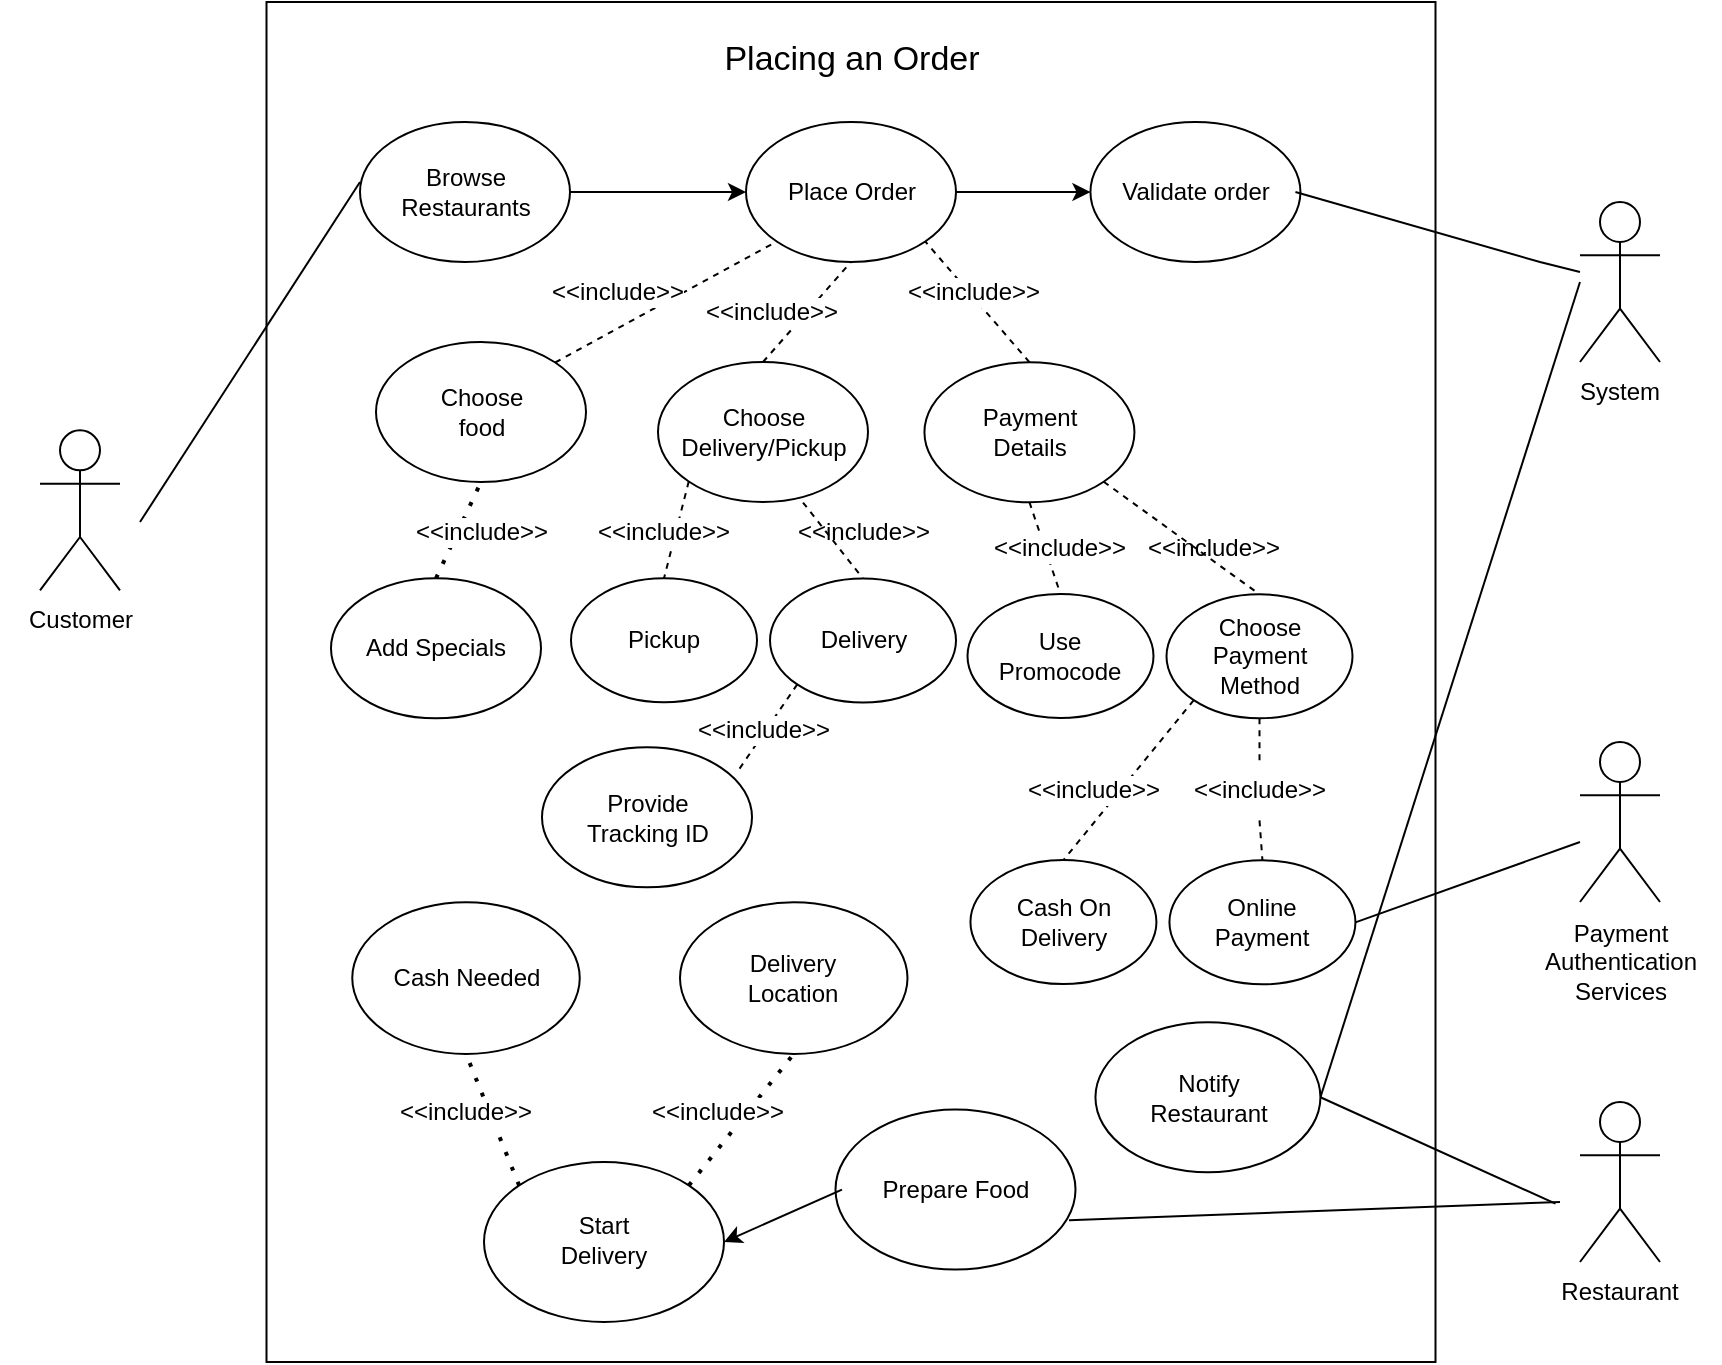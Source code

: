 <mxfile version="21.3.2" type="device">
  <diagram name="Page-1" id="yXvFdDI3505ffVBM7fKJ">
    <mxGraphModel dx="1264" dy="764" grid="1" gridSize="10" guides="1" tooltips="1" connect="1" arrows="1" fold="1" page="1" pageScale="1" pageWidth="850" pageHeight="1100" math="0" shadow="0">
      <root>
        <mxCell id="0" />
        <mxCell id="1" parent="0" />
        <mxCell id="_mpX8QCAubQIfBplY78N-91" value="" style="rounded=0;whiteSpace=wrap;html=1;fontColor=default;fillColor=none;" vertex="1" parent="1">
          <mxGeometry x="173.25" y="50" width="584.5" height="680" as="geometry" />
        </mxCell>
        <mxCell id="_mpX8QCAubQIfBplY78N-110" value="" style="ellipse;whiteSpace=wrap;html=1;" vertex="1" parent="1">
          <mxGeometry x="216.13" y="500.13" width="113.75" height="75.83" as="geometry" />
        </mxCell>
        <mxCell id="_mpX8QCAubQIfBplY78N-2" value="Actor" style="shape=umlActor;verticalLabelPosition=bottom;verticalAlign=top;outlineConnect=0;html=1;horizontal=1;fontColor=none;noLabel=1;" vertex="1" parent="1">
          <mxGeometry x="60" y="264.16" width="40" height="80" as="geometry" />
        </mxCell>
        <mxCell id="_mpX8QCAubQIfBplY78N-3" value="Customer" style="text;html=1;align=center;verticalAlign=middle;resizable=0;points=[];autosize=1;strokeColor=none;fillColor=none;" vertex="1" parent="1">
          <mxGeometry x="40" y="344.16" width="80" height="30" as="geometry" />
        </mxCell>
        <mxCell id="_mpX8QCAubQIfBplY78N-4" value="Actor" style="shape=umlActor;verticalLabelPosition=bottom;verticalAlign=top;outlineConnect=0;html=1;horizontal=1;fontColor=none;noLabel=1;" vertex="1" parent="1">
          <mxGeometry x="830" y="420" width="40" height="80" as="geometry" />
        </mxCell>
        <mxCell id="_mpX8QCAubQIfBplY78N-5" value="Payment &lt;br&gt;Authentication &lt;br&gt;Services" style="text;html=1;align=center;verticalAlign=middle;resizable=0;points=[];autosize=1;strokeColor=none;fillColor=none;" vertex="1" parent="1">
          <mxGeometry x="800" y="500.13" width="100" height="60" as="geometry" />
        </mxCell>
        <mxCell id="_mpX8QCAubQIfBplY78N-6" value="" style="ellipse;whiteSpace=wrap;html=1;" vertex="1" parent="1">
          <mxGeometry x="220" y="110" width="105" height="70" as="geometry" />
        </mxCell>
        <mxCell id="_mpX8QCAubQIfBplY78N-7" style="edgeStyle=orthogonalEdgeStyle;rounded=0;orthogonalLoop=1;jettySize=auto;html=1;exitX=1;exitY=0.5;exitDx=0;exitDy=0;" edge="1" parent="1" source="_mpX8QCAubQIfBplY78N-6" target="_mpX8QCAubQIfBplY78N-10">
          <mxGeometry relative="1" as="geometry" />
        </mxCell>
        <mxCell id="_mpX8QCAubQIfBplY78N-8" value="Browse Restaurants" style="text;html=1;strokeColor=none;fillColor=none;align=center;verticalAlign=middle;whiteSpace=wrap;rounded=0;" vertex="1" parent="1">
          <mxGeometry x="228" y="122.5" width="90" height="45" as="geometry" />
        </mxCell>
        <mxCell id="_mpX8QCAubQIfBplY78N-9" style="edgeStyle=orthogonalEdgeStyle;rounded=0;orthogonalLoop=1;jettySize=auto;html=1;exitX=1;exitY=0.5;exitDx=0;exitDy=0;entryX=0;entryY=0.5;entryDx=0;entryDy=0;" edge="1" parent="1" source="_mpX8QCAubQIfBplY78N-10" target="_mpX8QCAubQIfBplY78N-12">
          <mxGeometry relative="1" as="geometry" />
        </mxCell>
        <mxCell id="_mpX8QCAubQIfBplY78N-10" value="" style="ellipse;whiteSpace=wrap;html=1;" vertex="1" parent="1">
          <mxGeometry x="413" y="110" width="105" height="70" as="geometry" />
        </mxCell>
        <mxCell id="_mpX8QCAubQIfBplY78N-11" value="Place Order" style="text;html=1;strokeColor=none;fillColor=none;align=center;verticalAlign=middle;whiteSpace=wrap;rounded=0;" vertex="1" parent="1">
          <mxGeometry x="425.5" y="125" width="80" height="40" as="geometry" />
        </mxCell>
        <mxCell id="_mpX8QCAubQIfBplY78N-12" value="" style="ellipse;whiteSpace=wrap;html=1;" vertex="1" parent="1">
          <mxGeometry x="585.22" y="110" width="105" height="70" as="geometry" />
        </mxCell>
        <mxCell id="_mpX8QCAubQIfBplY78N-13" value="Validate order" style="text;html=1;strokeColor=none;fillColor=none;align=center;verticalAlign=middle;whiteSpace=wrap;rounded=0;" vertex="1" parent="1">
          <mxGeometry x="587.72" y="120" width="100" height="50" as="geometry" />
        </mxCell>
        <mxCell id="_mpX8QCAubQIfBplY78N-14" value="Actor" style="shape=umlActor;verticalLabelPosition=bottom;verticalAlign=top;html=1;outlineConnect=0;fontColor=none;noLabel=1;" vertex="1" parent="1">
          <mxGeometry x="830" y="150" width="40" height="80" as="geometry" />
        </mxCell>
        <mxCell id="_mpX8QCAubQIfBplY78N-15" value="System" style="text;html=1;strokeColor=none;fillColor=none;align=center;verticalAlign=middle;whiteSpace=wrap;rounded=0;" vertex="1" parent="1">
          <mxGeometry x="820" y="230" width="60" height="30" as="geometry" />
        </mxCell>
        <mxCell id="_mpX8QCAubQIfBplY78N-16" value="" style="endArrow=none;html=1;rounded=0;" edge="1" parent="1">
          <mxGeometry width="50" height="50" relative="1" as="geometry">
            <mxPoint x="110" y="310" as="sourcePoint" />
            <mxPoint x="220" y="140" as="targetPoint" />
          </mxGeometry>
        </mxCell>
        <mxCell id="_mpX8QCAubQIfBplY78N-18" value="" style="endArrow=none;html=1;rounded=0;exitX=1;exitY=0.5;exitDx=0;exitDy=0;" edge="1" parent="1" source="_mpX8QCAubQIfBplY78N-13" target="_mpX8QCAubQIfBplY78N-14">
          <mxGeometry width="50" height="50" relative="1" as="geometry">
            <mxPoint x="640" y="145" as="sourcePoint" />
            <mxPoint x="740" y="270" as="targetPoint" />
            <Array as="points">
              <mxPoint x="810" y="180" />
            </Array>
          </mxGeometry>
        </mxCell>
        <mxCell id="_mpX8QCAubQIfBplY78N-20" value="" style="ellipse;whiteSpace=wrap;html=1;" vertex="1" parent="1">
          <mxGeometry x="228" y="220.0" width="105" height="70" as="geometry" />
        </mxCell>
        <mxCell id="_mpX8QCAubQIfBplY78N-21" value="Choose food" style="text;html=1;strokeColor=none;fillColor=none;align=center;verticalAlign=middle;whiteSpace=wrap;rounded=0;" vertex="1" parent="1">
          <mxGeometry x="251" y="240.0" width="60" height="30" as="geometry" />
        </mxCell>
        <mxCell id="_mpX8QCAubQIfBplY78N-22" value="" style="ellipse;whiteSpace=wrap;html=1;" vertex="1" parent="1">
          <mxGeometry x="205.5" y="338.16" width="105" height="70" as="geometry" />
        </mxCell>
        <mxCell id="_mpX8QCAubQIfBplY78N-25" value="Add Specials" style="text;html=1;strokeColor=none;fillColor=none;align=center;verticalAlign=middle;whiteSpace=wrap;rounded=0;" vertex="1" parent="1">
          <mxGeometry x="206" y="347.16" width="104" height="52" as="geometry" />
        </mxCell>
        <mxCell id="_mpX8QCAubQIfBplY78N-33" value="" style="ellipse;whiteSpace=wrap;html=1;" vertex="1" parent="1">
          <mxGeometry x="325.5" y="338.16" width="93" height="62" as="geometry" />
        </mxCell>
        <mxCell id="_mpX8QCAubQIfBplY78N-34" value="Pickup" style="text;html=1;strokeColor=none;fillColor=none;align=center;verticalAlign=middle;whiteSpace=wrap;rounded=0;" vertex="1" parent="1">
          <mxGeometry x="342" y="354.16" width="60" height="30" as="geometry" />
        </mxCell>
        <mxCell id="_mpX8QCAubQIfBplY78N-35" value="" style="endArrow=none;dashed=1;html=1;rounded=0;entryX=0.5;entryY=0;entryDx=0;entryDy=0;exitX=0;exitY=1;exitDx=0;exitDy=0;" edge="1" parent="1" source="_mpX8QCAubQIfBplY78N-52" target="_mpX8QCAubQIfBplY78N-33">
          <mxGeometry width="50" height="50" relative="1" as="geometry">
            <mxPoint x="299" y="536.17" as="sourcePoint" />
            <mxPoint x="409" y="516.17" as="targetPoint" />
          </mxGeometry>
        </mxCell>
        <mxCell id="_mpX8QCAubQIfBplY78N-36" value="" style="ellipse;whiteSpace=wrap;html=1;" vertex="1" parent="1">
          <mxGeometry x="311" y="422.67" width="105" height="70" as="geometry" />
        </mxCell>
        <mxCell id="_mpX8QCAubQIfBplY78N-37" value="Provide Tracking ID" style="text;html=1;strokeColor=none;fillColor=none;align=center;verticalAlign=middle;whiteSpace=wrap;rounded=0;" vertex="1" parent="1">
          <mxGeometry x="318.5" y="435.17" width="90" height="45" as="geometry" />
        </mxCell>
        <mxCell id="_mpX8QCAubQIfBplY78N-44" value="" style="endArrow=none;dashed=1;html=1;rounded=0;entryX=1;entryY=0;entryDx=0;entryDy=0;exitX=0;exitY=1;exitDx=0;exitDy=0;" edge="1" parent="1" source="_mpX8QCAubQIfBplY78N-66" target="_mpX8QCAubQIfBplY78N-37">
          <mxGeometry width="50" height="50" relative="1" as="geometry">
            <mxPoint x="302" y="641.17" as="sourcePoint" />
            <mxPoint x="366" y="596.17" as="targetPoint" />
          </mxGeometry>
        </mxCell>
        <mxCell id="_mpX8QCAubQIfBplY78N-45" value="&amp;lt;&amp;lt;include&amp;gt;&amp;gt;" style="text;html=1;strokeColor=none;fillColor=none;align=center;verticalAlign=middle;whiteSpace=wrap;rounded=0;labelBackgroundColor=default;" vertex="1" parent="1">
          <mxGeometry x="391.5" y="399.16" width="60" height="30" as="geometry" />
        </mxCell>
        <mxCell id="_mpX8QCAubQIfBplY78N-46" value="" style="endArrow=none;dashed=1;html=1;rounded=0;entryX=0;entryY=1;entryDx=0;entryDy=0;exitX=1;exitY=0;exitDx=0;exitDy=0;" edge="1" parent="1" source="_mpX8QCAubQIfBplY78N-20" target="_mpX8QCAubQIfBplY78N-10">
          <mxGeometry width="50" height="50" relative="1" as="geometry">
            <mxPoint x="330.5" y="210" as="sourcePoint" />
            <mxPoint x="380.5" y="160" as="targetPoint" />
          </mxGeometry>
        </mxCell>
        <mxCell id="_mpX8QCAubQIfBplY78N-47" value="" style="endArrow=none;dashed=1;html=1;dashPattern=1 3;strokeWidth=2;rounded=0;entryX=0.5;entryY=1;entryDx=0;entryDy=0;exitX=0.5;exitY=0;exitDx=0;exitDy=0;" edge="1" parent="1" source="_mpX8QCAubQIfBplY78N-22" target="_mpX8QCAubQIfBplY78N-20">
          <mxGeometry width="50" height="50" relative="1" as="geometry">
            <mxPoint x="340" y="330" as="sourcePoint" />
            <mxPoint x="390" y="280" as="targetPoint" />
          </mxGeometry>
        </mxCell>
        <mxCell id="_mpX8QCAubQIfBplY78N-48" value="&amp;lt;&amp;lt;include&amp;gt;&amp;gt;" style="text;html=1;strokeColor=none;fillColor=none;align=center;verticalAlign=middle;whiteSpace=wrap;rounded=0;labelBackgroundColor=default;" vertex="1" parent="1">
          <mxGeometry x="319" y="180" width="60" height="30" as="geometry" />
        </mxCell>
        <mxCell id="_mpX8QCAubQIfBplY78N-49" value="&amp;lt;&amp;lt;include&amp;gt;&amp;gt;" style="text;html=1;strokeColor=none;fillColor=none;align=center;verticalAlign=middle;whiteSpace=wrap;rounded=0;labelBackgroundColor=default;" vertex="1" parent="1">
          <mxGeometry x="250.5" y="300" width="60" height="30" as="geometry" />
        </mxCell>
        <mxCell id="_mpX8QCAubQIfBplY78N-52" value="" style="ellipse;whiteSpace=wrap;html=1;" vertex="1" parent="1">
          <mxGeometry x="369" y="230.0" width="105" height="70" as="geometry" />
        </mxCell>
        <mxCell id="_mpX8QCAubQIfBplY78N-53" value="Choose Delivery/Pickup" style="text;html=1;strokeColor=none;fillColor=none;align=center;verticalAlign=middle;whiteSpace=wrap;rounded=0;" vertex="1" parent="1">
          <mxGeometry x="391.5" y="250.0" width="60" height="30" as="geometry" />
        </mxCell>
        <mxCell id="_mpX8QCAubQIfBplY78N-54" value="" style="endArrow=none;dashed=1;html=1;rounded=0;entryX=0.5;entryY=1;entryDx=0;entryDy=0;exitX=0.5;exitY=0;exitDx=0;exitDy=0;" edge="1" parent="1" source="_mpX8QCAubQIfBplY78N-52" target="_mpX8QCAubQIfBplY78N-10">
          <mxGeometry width="50" height="50" relative="1" as="geometry">
            <mxPoint x="422" y="230" as="sourcePoint" />
            <mxPoint x="426" y="180" as="targetPoint" />
          </mxGeometry>
        </mxCell>
        <mxCell id="_mpX8QCAubQIfBplY78N-51" value="&amp;lt;&amp;lt;include&amp;gt;&amp;gt;" style="text;html=1;strokeColor=none;fillColor=none;align=center;verticalAlign=middle;whiteSpace=wrap;rounded=0;labelBackgroundColor=default;" vertex="1" parent="1">
          <mxGeometry x="395.5" y="190" width="60" height="30" as="geometry" />
        </mxCell>
        <mxCell id="_mpX8QCAubQIfBplY78N-60" value="" style="ellipse;whiteSpace=wrap;html=1;" vertex="1" parent="1">
          <mxGeometry x="502.22" y="230.13" width="105" height="70" as="geometry" />
        </mxCell>
        <mxCell id="_mpX8QCAubQIfBplY78N-61" value="Payment Details" style="text;html=1;strokeColor=none;fillColor=none;align=center;verticalAlign=middle;whiteSpace=wrap;rounded=0;" vertex="1" parent="1">
          <mxGeometry x="525.22" y="250.13" width="60" height="30" as="geometry" />
        </mxCell>
        <mxCell id="_mpX8QCAubQIfBplY78N-62" value="" style="endArrow=none;dashed=1;html=1;rounded=0;entryX=1;entryY=1;entryDx=0;entryDy=0;exitX=0.5;exitY=0;exitDx=0;exitDy=0;" edge="1" source="_mpX8QCAubQIfBplY78N-60" parent="1" target="_mpX8QCAubQIfBplY78N-10">
          <mxGeometry width="50" height="50" relative="1" as="geometry">
            <mxPoint x="604.72" y="220.13" as="sourcePoint" />
            <mxPoint x="663.22" y="180.13" as="targetPoint" />
          </mxGeometry>
        </mxCell>
        <mxCell id="_mpX8QCAubQIfBplY78N-63" value="&amp;lt;&amp;lt;include&amp;gt;&amp;gt;" style="text;html=1;strokeColor=none;fillColor=none;align=center;verticalAlign=middle;whiteSpace=wrap;rounded=0;labelBackgroundColor=default;" vertex="1" parent="1">
          <mxGeometry x="496.75" y="180" width="60" height="30" as="geometry" />
        </mxCell>
        <mxCell id="_mpX8QCAubQIfBplY78N-64" value="&amp;lt;&amp;lt;include&amp;gt;&amp;gt;" style="text;html=1;strokeColor=none;fillColor=none;align=center;verticalAlign=middle;whiteSpace=wrap;rounded=0;labelBackgroundColor=default;" vertex="1" parent="1">
          <mxGeometry x="342" y="300.13" width="60" height="30" as="geometry" />
        </mxCell>
        <mxCell id="_mpX8QCAubQIfBplY78N-66" value="" style="ellipse;whiteSpace=wrap;html=1;" vertex="1" parent="1">
          <mxGeometry x="425" y="338.29" width="93" height="62" as="geometry" />
        </mxCell>
        <mxCell id="_mpX8QCAubQIfBplY78N-67" value="&amp;lt;&amp;lt;include&amp;gt;&amp;gt;" style="text;html=1;strokeColor=none;fillColor=none;align=center;verticalAlign=middle;whiteSpace=wrap;rounded=0;labelBackgroundColor=default;" vertex="1" parent="1">
          <mxGeometry x="441.5" y="300.26" width="60" height="30" as="geometry" />
        </mxCell>
        <mxCell id="_mpX8QCAubQIfBplY78N-68" value="" style="endArrow=none;dashed=1;html=1;rounded=0;entryX=0.5;entryY=0;entryDx=0;entryDy=0;exitX=0;exitY=0;exitDx=0;exitDy=0;" edge="1" target="_mpX8QCAubQIfBplY78N-66" parent="1" source="_mpX8QCAubQIfBplY78N-67">
          <mxGeometry width="50" height="50" relative="1" as="geometry">
            <mxPoint x="484.5" y="290.13" as="sourcePoint" />
            <mxPoint x="508.5" y="516.3" as="targetPoint" />
          </mxGeometry>
        </mxCell>
        <mxCell id="_mpX8QCAubQIfBplY78N-65" value="Delivery" style="text;html=1;strokeColor=none;fillColor=none;align=center;verticalAlign=middle;whiteSpace=wrap;rounded=0;" vertex="1" parent="1">
          <mxGeometry x="441.5" y="354.29" width="60" height="30" as="geometry" />
        </mxCell>
        <mxCell id="_mpX8QCAubQIfBplY78N-69" value="" style="ellipse;whiteSpace=wrap;html=1;" vertex="1" parent="1">
          <mxGeometry x="523.75" y="346.03" width="93" height="62" as="geometry" />
        </mxCell>
        <mxCell id="_mpX8QCAubQIfBplY78N-70" value="Use Promocode" style="text;html=1;strokeColor=none;fillColor=none;align=center;verticalAlign=middle;whiteSpace=wrap;rounded=0;" vertex="1" parent="1">
          <mxGeometry x="540.25" y="362.03" width="60" height="30" as="geometry" />
        </mxCell>
        <mxCell id="_mpX8QCAubQIfBplY78N-71" value="" style="endArrow=none;dashed=1;html=1;rounded=0;entryX=0.5;entryY=0;entryDx=0;entryDy=0;exitX=0.5;exitY=1;exitDx=0;exitDy=0;" edge="1" target="_mpX8QCAubQIfBplY78N-69" parent="1" source="_mpX8QCAubQIfBplY78N-60">
          <mxGeometry width="50" height="50" relative="1" as="geometry">
            <mxPoint x="583.25" y="297.87" as="sourcePoint" />
            <mxPoint x="607.25" y="524.04" as="targetPoint" />
          </mxGeometry>
        </mxCell>
        <mxCell id="_mpX8QCAubQIfBplY78N-72" value="&amp;lt;&amp;lt;include&amp;gt;&amp;gt;" style="text;html=1;strokeColor=none;fillColor=none;align=center;verticalAlign=middle;whiteSpace=wrap;rounded=0;labelBackgroundColor=default;" vertex="1" parent="1">
          <mxGeometry x="540.25" y="308" width="60" height="30" as="geometry" />
        </mxCell>
        <mxCell id="_mpX8QCAubQIfBplY78N-73" value="" style="ellipse;whiteSpace=wrap;html=1;" vertex="1" parent="1">
          <mxGeometry x="623.25" y="346.16" width="93" height="62" as="geometry" />
        </mxCell>
        <mxCell id="_mpX8QCAubQIfBplY78N-74" value="&amp;lt;&amp;lt;include&amp;gt;&amp;gt;" style="text;html=1;strokeColor=none;fillColor=none;align=center;verticalAlign=middle;whiteSpace=wrap;rounded=0;labelBackgroundColor=default;" vertex="1" parent="1">
          <mxGeometry x="616.75" y="308" width="60" height="30" as="geometry" />
        </mxCell>
        <mxCell id="_mpX8QCAubQIfBplY78N-75" value="" style="endArrow=none;dashed=1;html=1;rounded=0;entryX=0.5;entryY=0;entryDx=0;entryDy=0;exitX=1;exitY=1;exitDx=0;exitDy=0;" edge="1" source="_mpX8QCAubQIfBplY78N-60" target="_mpX8QCAubQIfBplY78N-73" parent="1">
          <mxGeometry width="50" height="50" relative="1" as="geometry">
            <mxPoint x="682.75" y="298" as="sourcePoint" />
            <mxPoint x="706.75" y="524.17" as="targetPoint" />
          </mxGeometry>
        </mxCell>
        <mxCell id="_mpX8QCAubQIfBplY78N-76" value="Choose Payment Method" style="text;html=1;strokeColor=none;fillColor=none;align=center;verticalAlign=middle;whiteSpace=wrap;rounded=0;" vertex="1" parent="1">
          <mxGeometry x="639.75" y="362.16" width="60" height="30" as="geometry" />
        </mxCell>
        <mxCell id="_mpX8QCAubQIfBplY78N-77" value="" style="ellipse;whiteSpace=wrap;html=1;" vertex="1" parent="1">
          <mxGeometry x="525.22" y="479.04" width="93" height="62" as="geometry" />
        </mxCell>
        <mxCell id="_mpX8QCAubQIfBplY78N-78" value="Cash On Delivery" style="text;html=1;strokeColor=none;fillColor=none;align=center;verticalAlign=middle;whiteSpace=wrap;rounded=0;" vertex="1" parent="1">
          <mxGeometry x="541.72" y="495.04" width="60" height="30" as="geometry" />
        </mxCell>
        <mxCell id="_mpX8QCAubQIfBplY78N-79" value="" style="endArrow=none;dashed=1;html=1;rounded=0;entryX=0.5;entryY=0;entryDx=0;entryDy=0;exitX=0;exitY=1;exitDx=0;exitDy=0;" edge="1" target="_mpX8QCAubQIfBplY78N-77" parent="1" source="_mpX8QCAubQIfBplY78N-73">
          <mxGeometry width="50" height="50" relative="1" as="geometry">
            <mxPoint x="597.268" y="414.068" as="sourcePoint" />
            <mxPoint x="608.72" y="657.05" as="targetPoint" />
          </mxGeometry>
        </mxCell>
        <mxCell id="_mpX8QCAubQIfBplY78N-80" value="&amp;lt;&amp;lt;include&amp;gt;&amp;gt;" style="text;html=1;strokeColor=none;fillColor=none;align=center;verticalAlign=middle;whiteSpace=wrap;rounded=0;labelBackgroundColor=default;" vertex="1" parent="1">
          <mxGeometry x="556.75" y="429.16" width="60" height="30" as="geometry" />
        </mxCell>
        <mxCell id="_mpX8QCAubQIfBplY78N-81" value="" style="ellipse;whiteSpace=wrap;html=1;" vertex="1" parent="1">
          <mxGeometry x="624.72" y="479.17" width="93" height="62" as="geometry" />
        </mxCell>
        <mxCell id="_mpX8QCAubQIfBplY78N-84" value="Online Payment" style="text;html=1;strokeColor=none;fillColor=none;align=center;verticalAlign=middle;whiteSpace=wrap;rounded=0;" vertex="1" parent="1">
          <mxGeometry x="641.22" y="495.17" width="60" height="30" as="geometry" />
        </mxCell>
        <mxCell id="_mpX8QCAubQIfBplY78N-85" value="" style="endArrow=none;dashed=1;html=1;rounded=0;entryX=0.5;entryY=0;entryDx=0;entryDy=0;exitX=0.5;exitY=1;exitDx=0;exitDy=0;" edge="1" parent="1" source="_mpX8QCAubQIfBplY78N-86" target="_mpX8QCAubQIfBplY78N-81">
          <mxGeometry width="50" height="50" relative="1" as="geometry">
            <mxPoint x="629.97" y="423.03" as="sourcePoint" />
            <mxPoint x="654.72" y="437.67" as="targetPoint" />
          </mxGeometry>
        </mxCell>
        <mxCell id="_mpX8QCAubQIfBplY78N-87" value="" style="endArrow=none;dashed=1;html=1;rounded=0;entryX=0.5;entryY=0;entryDx=0;entryDy=0;exitX=0.5;exitY=1;exitDx=0;exitDy=0;" edge="1" parent="1" source="_mpX8QCAubQIfBplY78N-73" target="_mpX8QCAubQIfBplY78N-86">
          <mxGeometry width="50" height="50" relative="1" as="geometry">
            <mxPoint x="670" y="408" as="sourcePoint" />
            <mxPoint x="671" y="479" as="targetPoint" />
          </mxGeometry>
        </mxCell>
        <mxCell id="_mpX8QCAubQIfBplY78N-86" value="&amp;lt;&amp;lt;include&amp;gt;&amp;gt;" style="text;html=1;strokeColor=none;fillColor=none;align=center;verticalAlign=middle;whiteSpace=wrap;rounded=0;labelBackgroundColor=default;" vertex="1" parent="1">
          <mxGeometry x="639.75" y="429.16" width="60" height="30" as="geometry" />
        </mxCell>
        <mxCell id="_mpX8QCAubQIfBplY78N-89" value="" style="endArrow=none;html=1;rounded=0;exitX=1;exitY=0.5;exitDx=0;exitDy=0;" edge="1" parent="1" source="_mpX8QCAubQIfBplY78N-81">
          <mxGeometry width="50" height="50" relative="1" as="geometry">
            <mxPoint x="780" y="520" as="sourcePoint" />
            <mxPoint x="830" y="470" as="targetPoint" />
          </mxGeometry>
        </mxCell>
        <mxCell id="_mpX8QCAubQIfBplY78N-97" value="Actor" style="shape=umlActor;verticalLabelPosition=bottom;verticalAlign=top;html=1;outlineConnect=0;fontColor=none;noLabel=1;" vertex="1" parent="1">
          <mxGeometry x="830" y="600" width="40" height="80" as="geometry" />
        </mxCell>
        <mxCell id="_mpX8QCAubQIfBplY78N-98" value="Restaurant" style="text;html=1;strokeColor=none;fillColor=none;align=center;verticalAlign=middle;whiteSpace=wrap;rounded=0;" vertex="1" parent="1">
          <mxGeometry x="820" y="680" width="60" height="30" as="geometry" />
        </mxCell>
        <mxCell id="_mpX8QCAubQIfBplY78N-99" value="" style="endArrow=none;html=1;rounded=0;exitX=1;exitY=0.5;exitDx=0;exitDy=0;" edge="1" parent="1" source="_mpX8QCAubQIfBplY78N-95">
          <mxGeometry width="50" height="50" relative="1" as="geometry">
            <mxPoint x="780" y="240" as="sourcePoint" />
            <mxPoint x="830" y="190" as="targetPoint" />
          </mxGeometry>
        </mxCell>
        <mxCell id="_mpX8QCAubQIfBplY78N-103" value="" style="endArrow=none;html=1;rounded=0;exitX=1;exitY=0.75;exitDx=0;exitDy=0;" edge="1" parent="1" source="_mpX8QCAubQIfBplY78N-102">
          <mxGeometry width="50" height="50" relative="1" as="geometry">
            <mxPoint x="770" y="661" as="sourcePoint" />
            <mxPoint x="820" y="650" as="targetPoint" />
          </mxGeometry>
        </mxCell>
        <mxCell id="_mpX8QCAubQIfBplY78N-93" value="Placing an Order" style="text;html=1;strokeColor=none;fillColor=none;align=center;verticalAlign=top;whiteSpace=wrap;rounded=0;fontSize=17;" vertex="1" parent="1">
          <mxGeometry x="386.643" y="62.04" width="157.714" height="33.321" as="geometry" />
        </mxCell>
        <mxCell id="_mpX8QCAubQIfBplY78N-95" value="" style="ellipse;whiteSpace=wrap;html=1;" vertex="1" parent="1">
          <mxGeometry x="587.72" y="560.13" width="112.5" height="75" as="geometry" />
        </mxCell>
        <mxCell id="_mpX8QCAubQIfBplY78N-96" value="Notify Restaurant" style="text;html=1;strokeColor=none;fillColor=none;align=center;verticalAlign=middle;whiteSpace=wrap;rounded=0;" vertex="1" parent="1">
          <mxGeometry x="599.72" y="575.55" width="88.5" height="44.16" as="geometry" />
        </mxCell>
        <mxCell id="_mpX8QCAubQIfBplY78N-100" value="" style="endArrow=none;html=1;rounded=0;exitX=1;exitY=0.5;exitDx=0;exitDy=0;" edge="1" parent="1" source="_mpX8QCAubQIfBplY78N-95">
          <mxGeometry width="50" height="50" relative="1" as="geometry">
            <mxPoint x="727.75" y="640.84" as="sourcePoint" />
            <mxPoint x="817.75" y="650.84" as="targetPoint" />
          </mxGeometry>
        </mxCell>
        <mxCell id="_mpX8QCAubQIfBplY78N-101" value="" style="ellipse;whiteSpace=wrap;html=1;" vertex="1" parent="1">
          <mxGeometry x="457.75" y="603.79" width="120" height="80" as="geometry" />
        </mxCell>
        <mxCell id="_mpX8QCAubQIfBplY78N-102" value="Prepare Food" style="text;html=1;strokeColor=none;fillColor=none;align=center;verticalAlign=middle;whiteSpace=wrap;rounded=0;" vertex="1" parent="1">
          <mxGeometry x="461" y="613.21" width="113.5" height="61.16" as="geometry" />
        </mxCell>
        <mxCell id="_mpX8QCAubQIfBplY78N-104" value="" style="ellipse;whiteSpace=wrap;html=1;" vertex="1" parent="1">
          <mxGeometry x="282" y="630" width="120" height="80" as="geometry" />
        </mxCell>
        <mxCell id="_mpX8QCAubQIfBplY78N-105" value="Start Delivery" style="text;html=1;strokeColor=none;fillColor=none;align=center;verticalAlign=middle;whiteSpace=wrap;rounded=0;" vertex="1" parent="1">
          <mxGeometry x="312" y="654" width="60" height="30" as="geometry" />
        </mxCell>
        <mxCell id="_mpX8QCAubQIfBplY78N-107" value="" style="ellipse;whiteSpace=wrap;html=1;" vertex="1" parent="1">
          <mxGeometry x="380" y="500.13" width="113.75" height="75.83" as="geometry" />
        </mxCell>
        <mxCell id="_mpX8QCAubQIfBplY78N-108" value="Delivery Location" style="text;html=1;strokeColor=none;fillColor=none;align=center;verticalAlign=middle;whiteSpace=wrap;rounded=0;" vertex="1" parent="1">
          <mxGeometry x="398.44" y="519.01" width="76.88" height="38.08" as="geometry" />
        </mxCell>
        <mxCell id="_mpX8QCAubQIfBplY78N-109" value="Cash Needed" style="text;html=1;strokeColor=none;fillColor=none;align=center;verticalAlign=middle;whiteSpace=wrap;rounded=0;" vertex="1" parent="1">
          <mxGeometry x="234.57" y="519.01" width="76.88" height="38.08" as="geometry" />
        </mxCell>
        <mxCell id="_mpX8QCAubQIfBplY78N-111" value="" style="endArrow=classic;html=1;rounded=0;exitX=0;exitY=0.5;exitDx=0;exitDy=0;entryX=1;entryY=0.5;entryDx=0;entryDy=0;" edge="1" parent="1" source="_mpX8QCAubQIfBplY78N-102" target="_mpX8QCAubQIfBplY78N-104">
          <mxGeometry width="50" height="50" relative="1" as="geometry">
            <mxPoint x="300" y="630" as="sourcePoint" />
            <mxPoint x="350" y="580" as="targetPoint" />
          </mxGeometry>
        </mxCell>
        <mxCell id="_mpX8QCAubQIfBplY78N-112" value="" style="endArrow=none;dashed=1;html=1;dashPattern=1 3;strokeWidth=2;rounded=0;entryX=0.5;entryY=1;entryDx=0;entryDy=0;exitX=1;exitY=0;exitDx=0;exitDy=0;" edge="1" parent="1" source="_mpX8QCAubQIfBplY78N-104" target="_mpX8QCAubQIfBplY78N-107">
          <mxGeometry width="50" height="50" relative="1" as="geometry">
            <mxPoint x="240" y="650" as="sourcePoint" />
            <mxPoint x="290" y="600" as="targetPoint" />
          </mxGeometry>
        </mxCell>
        <mxCell id="_mpX8QCAubQIfBplY78N-113" value="" style="endArrow=none;dashed=1;html=1;dashPattern=1 3;strokeWidth=2;rounded=0;exitX=0;exitY=0;exitDx=0;exitDy=0;entryX=0.5;entryY=1;entryDx=0;entryDy=0;" edge="1" parent="1" source="_mpX8QCAubQIfBplY78N-104" target="_mpX8QCAubQIfBplY78N-110">
          <mxGeometry width="50" height="50" relative="1" as="geometry">
            <mxPoint x="200" y="650" as="sourcePoint" />
            <mxPoint x="250" y="600" as="targetPoint" />
          </mxGeometry>
        </mxCell>
        <mxCell id="_mpX8QCAubQIfBplY78N-115" value="&amp;lt;&amp;lt;include&amp;gt;&amp;gt;" style="text;html=1;strokeColor=none;fillColor=none;align=center;verticalAlign=middle;whiteSpace=wrap;rounded=0;labelBackgroundColor=default;" vertex="1" parent="1">
          <mxGeometry x="369" y="589.71" width="60" height="30" as="geometry" />
        </mxCell>
        <mxCell id="_mpX8QCAubQIfBplY78N-117" value="&amp;lt;&amp;lt;include&amp;gt;&amp;gt;" style="text;html=1;strokeColor=none;fillColor=none;align=center;verticalAlign=middle;whiteSpace=wrap;rounded=0;labelBackgroundColor=default;" vertex="1" parent="1">
          <mxGeometry x="242.5" y="589.71" width="60" height="30" as="geometry" />
        </mxCell>
      </root>
    </mxGraphModel>
  </diagram>
</mxfile>
